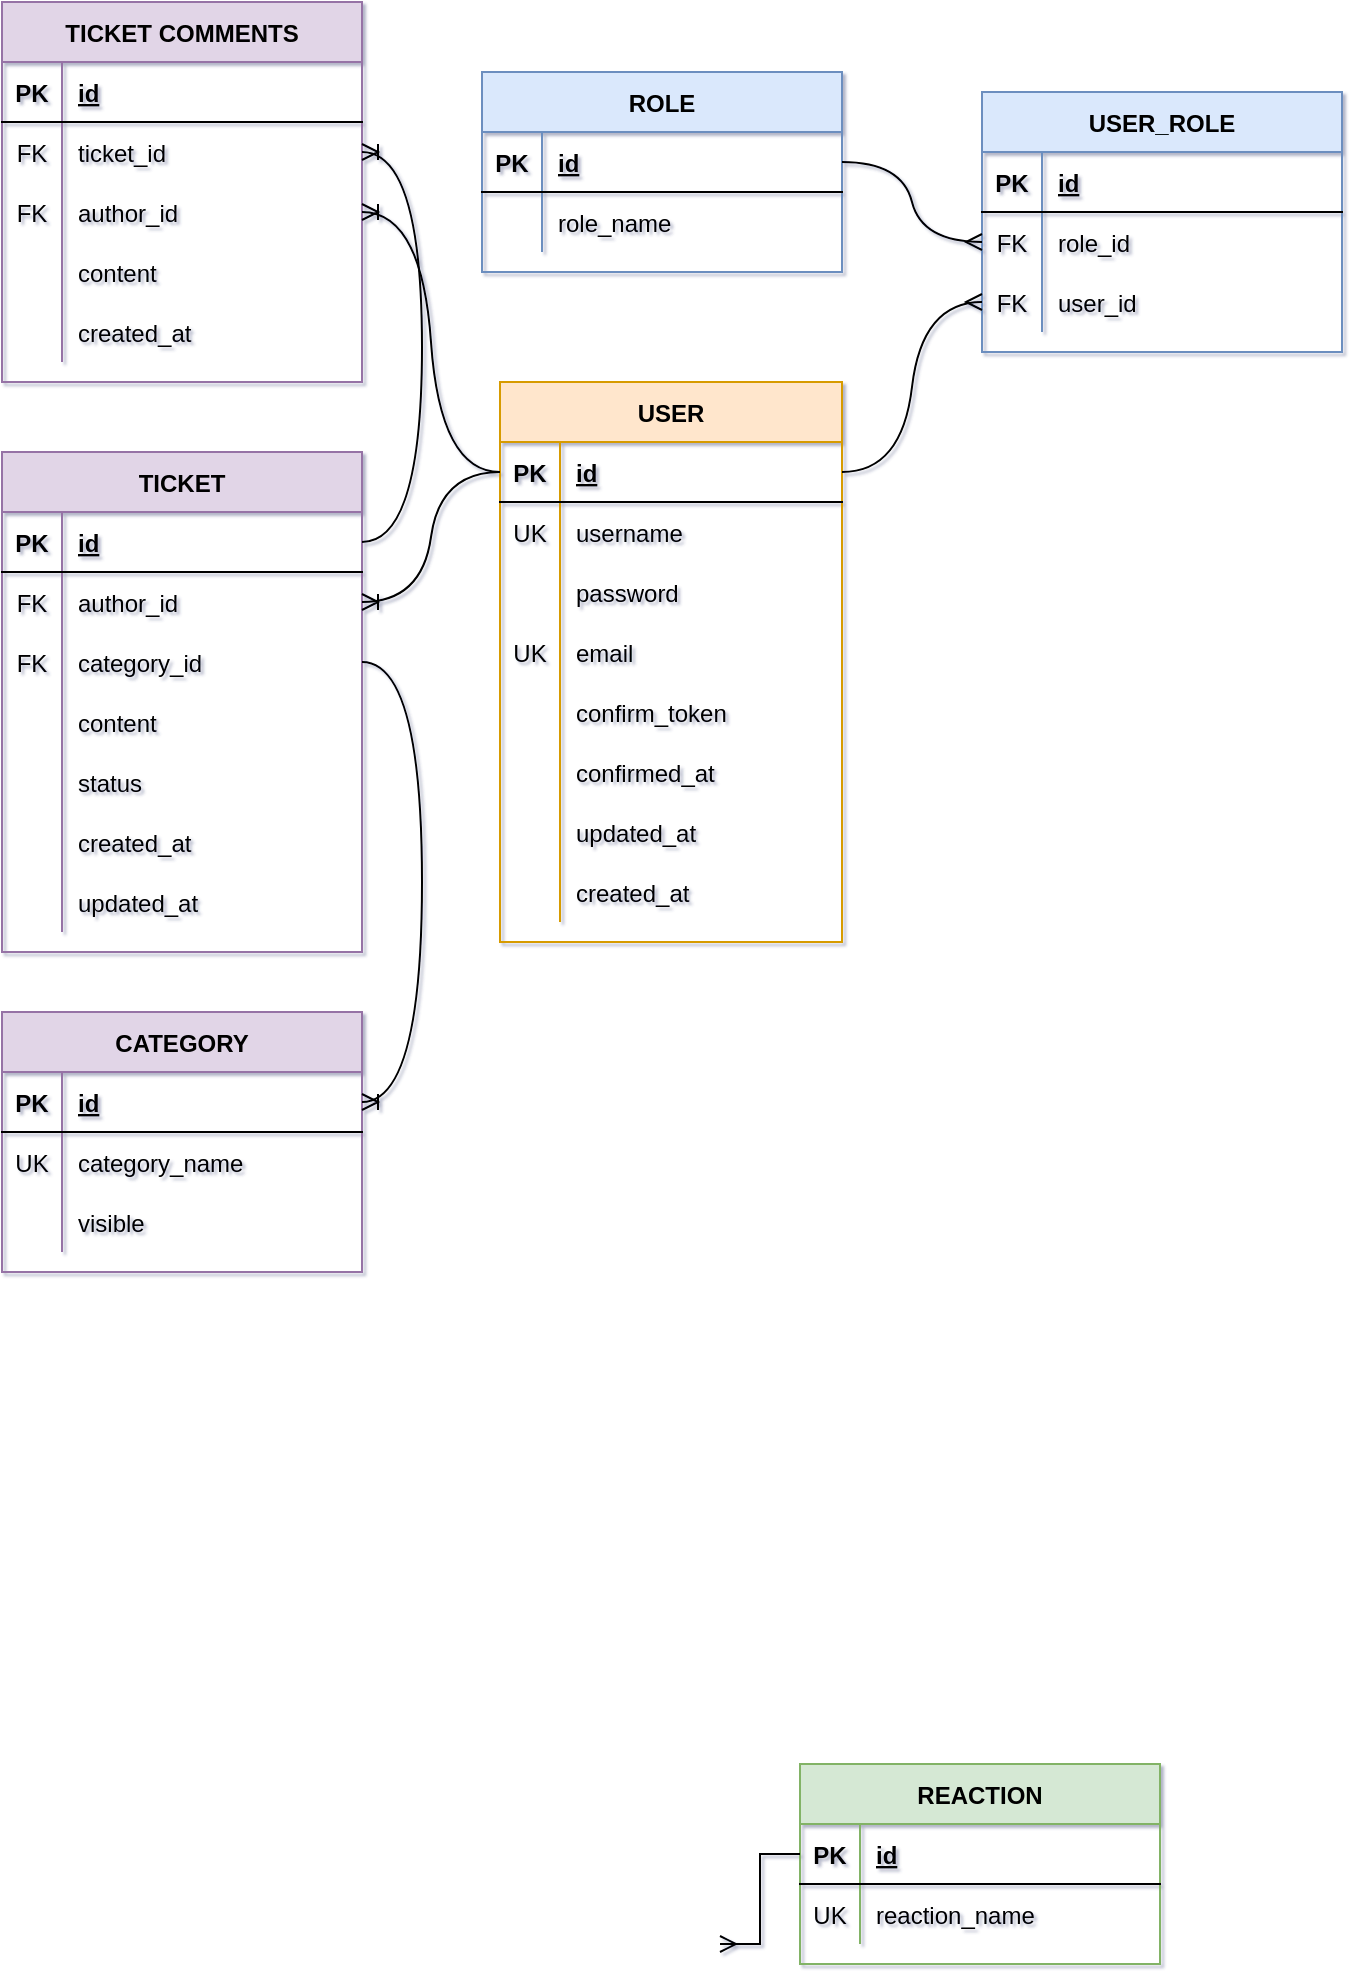 <mxfile version="20.4.0" type="github">
  <diagram id="6ecqjUtp2Upw4rQGvzzp" name="Pagina-1">
    <mxGraphModel dx="1221" dy="1841" grid="1" gridSize="10" guides="1" tooltips="1" connect="1" arrows="1" fold="1" page="1" pageScale="1" pageWidth="827" pageHeight="1169" background="none" math="0" shadow="1">
      <root>
        <mxCell id="0" />
        <mxCell id="1" parent="0" />
        <mxCell id="YcJKVttibNFS76llc7g4-1" value="USER" style="shape=table;startSize=30;container=1;collapsible=1;childLayout=tableLayout;fixedRows=1;rowLines=0;fontStyle=1;align=center;resizeLast=1;fillColor=#ffe6cc;strokeColor=#d79b00;" parent="1" vertex="1">
          <mxGeometry x="820" y="-535" width="171" height="280" as="geometry" />
        </mxCell>
        <mxCell id="YcJKVttibNFS76llc7g4-2" value="" style="shape=tableRow;horizontal=0;startSize=0;swimlaneHead=0;swimlaneBody=0;fillColor=none;collapsible=0;dropTarget=0;points=[[0,0.5],[1,0.5]];portConstraint=eastwest;top=0;left=0;right=0;bottom=1;" parent="YcJKVttibNFS76llc7g4-1" vertex="1">
          <mxGeometry y="30" width="171" height="30" as="geometry" />
        </mxCell>
        <mxCell id="YcJKVttibNFS76llc7g4-3" value="PK" style="shape=partialRectangle;connectable=0;fillColor=none;top=0;left=0;bottom=0;right=0;fontStyle=1;overflow=hidden;" parent="YcJKVttibNFS76llc7g4-2" vertex="1">
          <mxGeometry width="30" height="30" as="geometry">
            <mxRectangle width="30" height="30" as="alternateBounds" />
          </mxGeometry>
        </mxCell>
        <mxCell id="YcJKVttibNFS76llc7g4-4" value="id" style="shape=partialRectangle;connectable=0;fillColor=none;top=0;left=0;bottom=0;right=0;align=left;spacingLeft=6;fontStyle=5;overflow=hidden;" parent="YcJKVttibNFS76llc7g4-2" vertex="1">
          <mxGeometry x="30" width="141" height="30" as="geometry">
            <mxRectangle width="141" height="30" as="alternateBounds" />
          </mxGeometry>
        </mxCell>
        <mxCell id="YcJKVttibNFS76llc7g4-5" value="" style="shape=tableRow;horizontal=0;startSize=0;swimlaneHead=0;swimlaneBody=0;fillColor=none;collapsible=0;dropTarget=0;points=[[0,0.5],[1,0.5]];portConstraint=eastwest;top=0;left=0;right=0;bottom=0;" parent="YcJKVttibNFS76llc7g4-1" vertex="1">
          <mxGeometry y="60" width="171" height="30" as="geometry" />
        </mxCell>
        <mxCell id="YcJKVttibNFS76llc7g4-6" value="UK" style="shape=partialRectangle;connectable=0;fillColor=none;top=0;left=0;bottom=0;right=0;editable=1;overflow=hidden;" parent="YcJKVttibNFS76llc7g4-5" vertex="1">
          <mxGeometry width="30" height="30" as="geometry">
            <mxRectangle width="30" height="30" as="alternateBounds" />
          </mxGeometry>
        </mxCell>
        <mxCell id="YcJKVttibNFS76llc7g4-7" value="username" style="shape=partialRectangle;connectable=0;fillColor=none;top=0;left=0;bottom=0;right=0;align=left;spacingLeft=6;overflow=hidden;" parent="YcJKVttibNFS76llc7g4-5" vertex="1">
          <mxGeometry x="30" width="141" height="30" as="geometry">
            <mxRectangle width="141" height="30" as="alternateBounds" />
          </mxGeometry>
        </mxCell>
        <mxCell id="YcJKVttibNFS76llc7g4-8" value="" style="shape=tableRow;horizontal=0;startSize=0;swimlaneHead=0;swimlaneBody=0;fillColor=none;collapsible=0;dropTarget=0;points=[[0,0.5],[1,0.5]];portConstraint=eastwest;top=0;left=0;right=0;bottom=0;" parent="YcJKVttibNFS76llc7g4-1" vertex="1">
          <mxGeometry y="90" width="171" height="30" as="geometry" />
        </mxCell>
        <mxCell id="YcJKVttibNFS76llc7g4-9" value="" style="shape=partialRectangle;connectable=0;fillColor=none;top=0;left=0;bottom=0;right=0;editable=1;overflow=hidden;" parent="YcJKVttibNFS76llc7g4-8" vertex="1">
          <mxGeometry width="30" height="30" as="geometry">
            <mxRectangle width="30" height="30" as="alternateBounds" />
          </mxGeometry>
        </mxCell>
        <mxCell id="YcJKVttibNFS76llc7g4-10" value="password" style="shape=partialRectangle;connectable=0;fillColor=none;top=0;left=0;bottom=0;right=0;align=left;spacingLeft=6;overflow=hidden;" parent="YcJKVttibNFS76llc7g4-8" vertex="1">
          <mxGeometry x="30" width="141" height="30" as="geometry">
            <mxRectangle width="141" height="30" as="alternateBounds" />
          </mxGeometry>
        </mxCell>
        <mxCell id="YcJKVttibNFS76llc7g4-11" value="" style="shape=tableRow;horizontal=0;startSize=0;swimlaneHead=0;swimlaneBody=0;fillColor=none;collapsible=0;dropTarget=0;points=[[0,0.5],[1,0.5]];portConstraint=eastwest;top=0;left=0;right=0;bottom=0;" parent="YcJKVttibNFS76llc7g4-1" vertex="1">
          <mxGeometry y="120" width="171" height="30" as="geometry" />
        </mxCell>
        <mxCell id="YcJKVttibNFS76llc7g4-12" value="UK" style="shape=partialRectangle;connectable=0;fillColor=none;top=0;left=0;bottom=0;right=0;editable=1;overflow=hidden;" parent="YcJKVttibNFS76llc7g4-11" vertex="1">
          <mxGeometry width="30" height="30" as="geometry">
            <mxRectangle width="30" height="30" as="alternateBounds" />
          </mxGeometry>
        </mxCell>
        <mxCell id="YcJKVttibNFS76llc7g4-13" value="email" style="shape=partialRectangle;connectable=0;fillColor=none;top=0;left=0;bottom=0;right=0;align=left;spacingLeft=6;overflow=hidden;" parent="YcJKVttibNFS76llc7g4-11" vertex="1">
          <mxGeometry x="30" width="141" height="30" as="geometry">
            <mxRectangle width="141" height="30" as="alternateBounds" />
          </mxGeometry>
        </mxCell>
        <mxCell id="kkwp_omtzFGMAjGor4be-14" style="shape=tableRow;horizontal=0;startSize=0;swimlaneHead=0;swimlaneBody=0;fillColor=none;collapsible=0;dropTarget=0;points=[[0,0.5],[1,0.5]];portConstraint=eastwest;top=0;left=0;right=0;bottom=0;" parent="YcJKVttibNFS76llc7g4-1" vertex="1">
          <mxGeometry y="150" width="171" height="30" as="geometry" />
        </mxCell>
        <mxCell id="kkwp_omtzFGMAjGor4be-15" style="shape=partialRectangle;connectable=0;fillColor=none;top=0;left=0;bottom=0;right=0;editable=1;overflow=hidden;" parent="kkwp_omtzFGMAjGor4be-14" vertex="1">
          <mxGeometry width="30" height="30" as="geometry">
            <mxRectangle width="30" height="30" as="alternateBounds" />
          </mxGeometry>
        </mxCell>
        <mxCell id="kkwp_omtzFGMAjGor4be-16" value="confirm_token" style="shape=partialRectangle;connectable=0;fillColor=none;top=0;left=0;bottom=0;right=0;align=left;spacingLeft=6;overflow=hidden;" parent="kkwp_omtzFGMAjGor4be-14" vertex="1">
          <mxGeometry x="30" width="141" height="30" as="geometry">
            <mxRectangle width="141" height="30" as="alternateBounds" />
          </mxGeometry>
        </mxCell>
        <mxCell id="YcJKVttibNFS76llc7g4-20" style="shape=tableRow;horizontal=0;startSize=0;swimlaneHead=0;swimlaneBody=0;fillColor=none;collapsible=0;dropTarget=0;points=[[0,0.5],[1,0.5]];portConstraint=eastwest;top=0;left=0;right=0;bottom=0;" parent="YcJKVttibNFS76llc7g4-1" vertex="1">
          <mxGeometry y="180" width="171" height="30" as="geometry" />
        </mxCell>
        <mxCell id="YcJKVttibNFS76llc7g4-21" style="shape=partialRectangle;connectable=0;fillColor=none;top=0;left=0;bottom=0;right=0;editable=1;overflow=hidden;" parent="YcJKVttibNFS76llc7g4-20" vertex="1">
          <mxGeometry width="30" height="30" as="geometry">
            <mxRectangle width="30" height="30" as="alternateBounds" />
          </mxGeometry>
        </mxCell>
        <mxCell id="YcJKVttibNFS76llc7g4-22" value="confirmed_at" style="shape=partialRectangle;connectable=0;fillColor=none;top=0;left=0;bottom=0;right=0;align=left;spacingLeft=6;overflow=hidden;" parent="YcJKVttibNFS76llc7g4-20" vertex="1">
          <mxGeometry x="30" width="141" height="30" as="geometry">
            <mxRectangle width="141" height="30" as="alternateBounds" />
          </mxGeometry>
        </mxCell>
        <mxCell id="YcJKVttibNFS76llc7g4-26" style="shape=tableRow;horizontal=0;startSize=0;swimlaneHead=0;swimlaneBody=0;fillColor=none;collapsible=0;dropTarget=0;points=[[0,0.5],[1,0.5]];portConstraint=eastwest;top=0;left=0;right=0;bottom=0;" parent="YcJKVttibNFS76llc7g4-1" vertex="1">
          <mxGeometry y="210" width="171" height="30" as="geometry" />
        </mxCell>
        <mxCell id="YcJKVttibNFS76llc7g4-27" style="shape=partialRectangle;connectable=0;fillColor=none;top=0;left=0;bottom=0;right=0;editable=1;overflow=hidden;" parent="YcJKVttibNFS76llc7g4-26" vertex="1">
          <mxGeometry width="30" height="30" as="geometry">
            <mxRectangle width="30" height="30" as="alternateBounds" />
          </mxGeometry>
        </mxCell>
        <mxCell id="YcJKVttibNFS76llc7g4-28" value="updated_at" style="shape=partialRectangle;connectable=0;fillColor=none;top=0;left=0;bottom=0;right=0;align=left;spacingLeft=6;overflow=hidden;" parent="YcJKVttibNFS76llc7g4-26" vertex="1">
          <mxGeometry x="30" width="141" height="30" as="geometry">
            <mxRectangle width="141" height="30" as="alternateBounds" />
          </mxGeometry>
        </mxCell>
        <mxCell id="YcJKVttibNFS76llc7g4-23" style="shape=tableRow;horizontal=0;startSize=0;swimlaneHead=0;swimlaneBody=0;fillColor=none;collapsible=0;dropTarget=0;points=[[0,0.5],[1,0.5]];portConstraint=eastwest;top=0;left=0;right=0;bottom=0;" parent="YcJKVttibNFS76llc7g4-1" vertex="1">
          <mxGeometry y="240" width="171" height="30" as="geometry" />
        </mxCell>
        <mxCell id="YcJKVttibNFS76llc7g4-24" style="shape=partialRectangle;connectable=0;fillColor=none;top=0;left=0;bottom=0;right=0;editable=1;overflow=hidden;" parent="YcJKVttibNFS76llc7g4-23" vertex="1">
          <mxGeometry width="30" height="30" as="geometry">
            <mxRectangle width="30" height="30" as="alternateBounds" />
          </mxGeometry>
        </mxCell>
        <mxCell id="YcJKVttibNFS76llc7g4-25" value="created_at" style="shape=partialRectangle;connectable=0;fillColor=none;top=0;left=0;bottom=0;right=0;align=left;spacingLeft=6;overflow=hidden;" parent="YcJKVttibNFS76llc7g4-23" vertex="1">
          <mxGeometry x="30" width="141" height="30" as="geometry">
            <mxRectangle width="141" height="30" as="alternateBounds" />
          </mxGeometry>
        </mxCell>
        <mxCell id="YcJKVttibNFS76llc7g4-140" value="REACTION" style="shape=table;startSize=30;container=1;collapsible=1;childLayout=tableLayout;fixedRows=1;rowLines=0;fontStyle=1;align=center;resizeLast=1;fillColor=#d5e8d4;strokeColor=#82b366;" parent="1" vertex="1">
          <mxGeometry x="970" y="156" width="180" height="100" as="geometry" />
        </mxCell>
        <mxCell id="YcJKVttibNFS76llc7g4-141" value="" style="shape=tableRow;horizontal=0;startSize=0;swimlaneHead=0;swimlaneBody=0;fillColor=none;collapsible=0;dropTarget=0;points=[[0,0.5],[1,0.5]];portConstraint=eastwest;top=0;left=0;right=0;bottom=1;" parent="YcJKVttibNFS76llc7g4-140" vertex="1">
          <mxGeometry y="30" width="180" height="30" as="geometry" />
        </mxCell>
        <mxCell id="YcJKVttibNFS76llc7g4-142" value="PK" style="shape=partialRectangle;connectable=0;fillColor=none;top=0;left=0;bottom=0;right=0;fontStyle=1;overflow=hidden;" parent="YcJKVttibNFS76llc7g4-141" vertex="1">
          <mxGeometry width="30" height="30" as="geometry">
            <mxRectangle width="30" height="30" as="alternateBounds" />
          </mxGeometry>
        </mxCell>
        <mxCell id="YcJKVttibNFS76llc7g4-143" value="id" style="shape=partialRectangle;connectable=0;fillColor=none;top=0;left=0;bottom=0;right=0;align=left;spacingLeft=6;fontStyle=5;overflow=hidden;" parent="YcJKVttibNFS76llc7g4-141" vertex="1">
          <mxGeometry x="30" width="150" height="30" as="geometry">
            <mxRectangle width="150" height="30" as="alternateBounds" />
          </mxGeometry>
        </mxCell>
        <mxCell id="YcJKVttibNFS76llc7g4-144" value="" style="shape=tableRow;horizontal=0;startSize=0;swimlaneHead=0;swimlaneBody=0;fillColor=none;collapsible=0;dropTarget=0;points=[[0,0.5],[1,0.5]];portConstraint=eastwest;top=0;left=0;right=0;bottom=0;" parent="YcJKVttibNFS76llc7g4-140" vertex="1">
          <mxGeometry y="60" width="180" height="30" as="geometry" />
        </mxCell>
        <mxCell id="YcJKVttibNFS76llc7g4-145" value="UK" style="shape=partialRectangle;connectable=0;fillColor=none;top=0;left=0;bottom=0;right=0;editable=1;overflow=hidden;" parent="YcJKVttibNFS76llc7g4-144" vertex="1">
          <mxGeometry width="30" height="30" as="geometry">
            <mxRectangle width="30" height="30" as="alternateBounds" />
          </mxGeometry>
        </mxCell>
        <mxCell id="YcJKVttibNFS76llc7g4-146" value="reaction_name" style="shape=partialRectangle;connectable=0;fillColor=none;top=0;left=0;bottom=0;right=0;align=left;spacingLeft=6;overflow=hidden;" parent="YcJKVttibNFS76llc7g4-144" vertex="1">
          <mxGeometry x="30" width="150" height="30" as="geometry">
            <mxRectangle width="150" height="30" as="alternateBounds" />
          </mxGeometry>
        </mxCell>
        <mxCell id="YcJKVttibNFS76llc7g4-158" value="" style="edgeStyle=elbowEdgeStyle;fontSize=12;html=1;endArrow=ERmany;endFill=0;rounded=0;exitX=0;exitY=0.5;exitDx=0;exitDy=0;entryX=1;entryY=0.5;entryDx=0;entryDy=0;" parent="1" source="YcJKVttibNFS76llc7g4-141" edge="1">
          <mxGeometry width="100" height="100" relative="1" as="geometry">
            <mxPoint x="960" y="190.67" as="sourcePoint" />
            <mxPoint x="930" y="246" as="targetPoint" />
          </mxGeometry>
        </mxCell>
        <mxCell id="kkwp_omtzFGMAjGor4be-17" value="ROLE" style="shape=table;startSize=30;container=1;collapsible=1;childLayout=tableLayout;fixedRows=1;rowLines=0;fontStyle=1;align=center;resizeLast=1;fillColor=#dae8fc;strokeColor=#6c8ebf;direction=east;noLabel=0;portConstraintRotation=0;snapToPoint=0;perimeter=rectanglePerimeter;backgroundOutline=0;rotatable=1;" parent="1" vertex="1">
          <mxGeometry x="811" y="-690" width="180" height="100" as="geometry" />
        </mxCell>
        <mxCell id="kkwp_omtzFGMAjGor4be-18" value="" style="shape=tableRow;horizontal=0;startSize=0;swimlaneHead=0;swimlaneBody=0;fillColor=none;collapsible=0;dropTarget=0;points=[[0,0.5],[1,0.5]];portConstraint=eastwest;top=0;left=0;right=0;bottom=1;" parent="kkwp_omtzFGMAjGor4be-17" vertex="1">
          <mxGeometry y="30" width="180" height="30" as="geometry" />
        </mxCell>
        <mxCell id="kkwp_omtzFGMAjGor4be-19" value="PK" style="shape=partialRectangle;connectable=0;fillColor=none;top=0;left=0;bottom=0;right=0;fontStyle=1;overflow=hidden;" parent="kkwp_omtzFGMAjGor4be-18" vertex="1">
          <mxGeometry width="30" height="30" as="geometry">
            <mxRectangle width="30" height="30" as="alternateBounds" />
          </mxGeometry>
        </mxCell>
        <mxCell id="kkwp_omtzFGMAjGor4be-20" value="id" style="shape=partialRectangle;connectable=0;fillColor=none;top=0;left=0;bottom=0;right=0;align=left;spacingLeft=6;fontStyle=5;overflow=hidden;" parent="kkwp_omtzFGMAjGor4be-18" vertex="1">
          <mxGeometry x="30" width="150" height="30" as="geometry">
            <mxRectangle width="150" height="30" as="alternateBounds" />
          </mxGeometry>
        </mxCell>
        <mxCell id="kkwp_omtzFGMAjGor4be-21" value="" style="shape=tableRow;horizontal=0;startSize=0;swimlaneHead=0;swimlaneBody=0;fillColor=none;collapsible=0;dropTarget=0;points=[[0,0.5],[1,0.5]];portConstraint=eastwest;top=0;left=0;right=0;bottom=0;" parent="kkwp_omtzFGMAjGor4be-17" vertex="1">
          <mxGeometry y="60" width="180" height="30" as="geometry" />
        </mxCell>
        <mxCell id="kkwp_omtzFGMAjGor4be-22" value="" style="shape=partialRectangle;connectable=0;fillColor=none;top=0;left=0;bottom=0;right=0;editable=1;overflow=hidden;" parent="kkwp_omtzFGMAjGor4be-21" vertex="1">
          <mxGeometry width="30" height="30" as="geometry">
            <mxRectangle width="30" height="30" as="alternateBounds" />
          </mxGeometry>
        </mxCell>
        <mxCell id="kkwp_omtzFGMAjGor4be-23" value="role_name" style="shape=partialRectangle;connectable=0;fillColor=none;top=0;left=0;bottom=0;right=0;align=left;spacingLeft=6;overflow=hidden;" parent="kkwp_omtzFGMAjGor4be-21" vertex="1">
          <mxGeometry x="30" width="150" height="30" as="geometry">
            <mxRectangle width="150" height="30" as="alternateBounds" />
          </mxGeometry>
        </mxCell>
        <mxCell id="kkwp_omtzFGMAjGor4be-45" value="USER_ROLE" style="shape=table;startSize=30;container=1;collapsible=1;childLayout=tableLayout;fixedRows=1;rowLines=0;fontStyle=1;align=center;resizeLast=1;fillColor=#dae8fc;strokeColor=#6c8ebf;" parent="1" vertex="1">
          <mxGeometry x="1061" y="-680" width="180" height="130" as="geometry" />
        </mxCell>
        <mxCell id="kkwp_omtzFGMAjGor4be-46" value="" style="shape=tableRow;horizontal=0;startSize=0;swimlaneHead=0;swimlaneBody=0;fillColor=none;collapsible=0;dropTarget=0;points=[[0,0.5],[1,0.5]];portConstraint=eastwest;top=0;left=0;right=0;bottom=1;" parent="kkwp_omtzFGMAjGor4be-45" vertex="1">
          <mxGeometry y="30" width="180" height="30" as="geometry" />
        </mxCell>
        <mxCell id="kkwp_omtzFGMAjGor4be-47" value="PK" style="shape=partialRectangle;connectable=0;fillColor=none;top=0;left=0;bottom=0;right=0;fontStyle=1;overflow=hidden;" parent="kkwp_omtzFGMAjGor4be-46" vertex="1">
          <mxGeometry width="30" height="30" as="geometry">
            <mxRectangle width="30" height="30" as="alternateBounds" />
          </mxGeometry>
        </mxCell>
        <mxCell id="kkwp_omtzFGMAjGor4be-48" value="id" style="shape=partialRectangle;connectable=0;fillColor=none;top=0;left=0;bottom=0;right=0;align=left;spacingLeft=6;fontStyle=5;overflow=hidden;" parent="kkwp_omtzFGMAjGor4be-46" vertex="1">
          <mxGeometry x="30" width="150" height="30" as="geometry">
            <mxRectangle width="150" height="30" as="alternateBounds" />
          </mxGeometry>
        </mxCell>
        <mxCell id="kkwp_omtzFGMAjGor4be-49" value="" style="shape=tableRow;horizontal=0;startSize=0;swimlaneHead=0;swimlaneBody=0;fillColor=none;collapsible=0;dropTarget=0;points=[[0,0.5],[1,0.5]];portConstraint=eastwest;top=0;left=0;right=0;bottom=0;" parent="kkwp_omtzFGMAjGor4be-45" vertex="1">
          <mxGeometry y="60" width="180" height="30" as="geometry" />
        </mxCell>
        <mxCell id="kkwp_omtzFGMAjGor4be-50" value="FK" style="shape=partialRectangle;connectable=0;fillColor=none;top=0;left=0;bottom=0;right=0;editable=1;overflow=hidden;" parent="kkwp_omtzFGMAjGor4be-49" vertex="1">
          <mxGeometry width="30" height="30" as="geometry">
            <mxRectangle width="30" height="30" as="alternateBounds" />
          </mxGeometry>
        </mxCell>
        <mxCell id="kkwp_omtzFGMAjGor4be-51" value="role_id" style="shape=partialRectangle;connectable=0;fillColor=none;top=0;left=0;bottom=0;right=0;align=left;spacingLeft=6;overflow=hidden;" parent="kkwp_omtzFGMAjGor4be-49" vertex="1">
          <mxGeometry x="30" width="150" height="30" as="geometry">
            <mxRectangle width="150" height="30" as="alternateBounds" />
          </mxGeometry>
        </mxCell>
        <mxCell id="kkwp_omtzFGMAjGor4be-52" value="" style="shape=tableRow;horizontal=0;startSize=0;swimlaneHead=0;swimlaneBody=0;fillColor=none;collapsible=0;dropTarget=0;points=[[0,0.5],[1,0.5]];portConstraint=eastwest;top=0;left=0;right=0;bottom=0;" parent="kkwp_omtzFGMAjGor4be-45" vertex="1">
          <mxGeometry y="90" width="180" height="30" as="geometry" />
        </mxCell>
        <mxCell id="kkwp_omtzFGMAjGor4be-53" value="FK" style="shape=partialRectangle;connectable=0;fillColor=none;top=0;left=0;bottom=0;right=0;editable=1;overflow=hidden;" parent="kkwp_omtzFGMAjGor4be-52" vertex="1">
          <mxGeometry width="30" height="30" as="geometry">
            <mxRectangle width="30" height="30" as="alternateBounds" />
          </mxGeometry>
        </mxCell>
        <mxCell id="kkwp_omtzFGMAjGor4be-54" value="user_id" style="shape=partialRectangle;connectable=0;fillColor=none;top=0;left=0;bottom=0;right=0;align=left;spacingLeft=6;overflow=hidden;" parent="kkwp_omtzFGMAjGor4be-52" vertex="1">
          <mxGeometry x="30" width="150" height="30" as="geometry">
            <mxRectangle width="150" height="30" as="alternateBounds" />
          </mxGeometry>
        </mxCell>
        <mxCell id="kkwp_omtzFGMAjGor4be-59" value="" style="edgeStyle=entityRelationEdgeStyle;fontSize=12;html=1;endArrow=ERmany;shadow=0;strokeColor=default;strokeWidth=1;endSize=6;curved=1;" parent="1" source="YcJKVttibNFS76llc7g4-2" target="kkwp_omtzFGMAjGor4be-52" edge="1">
          <mxGeometry width="100" height="100" relative="1" as="geometry">
            <mxPoint x="1041" y="-380" as="sourcePoint" />
            <mxPoint x="1141" y="-480" as="targetPoint" />
          </mxGeometry>
        </mxCell>
        <mxCell id="kkwp_omtzFGMAjGor4be-60" value="" style="edgeStyle=entityRelationEdgeStyle;fontSize=12;html=1;endArrow=ERmany;shadow=0;strokeColor=default;strokeWidth=1;endSize=6;curved=1;" parent="1" source="kkwp_omtzFGMAjGor4be-18" target="kkwp_omtzFGMAjGor4be-49" edge="1">
          <mxGeometry width="100" height="100" relative="1" as="geometry">
            <mxPoint x="1111" y="-380" as="sourcePoint" />
            <mxPoint x="1091" y="-480" as="targetPoint" />
          </mxGeometry>
        </mxCell>
        <mxCell id="N349OyXbHT26s4Y-sN-R-1" value="TICKET" style="shape=table;startSize=30;container=1;collapsible=1;childLayout=tableLayout;fixedRows=1;rowLines=0;fontStyle=1;align=center;resizeLast=1;fillColor=#e1d5e7;strokeColor=#9673a6;" parent="1" vertex="1">
          <mxGeometry x="571" y="-500" width="180" height="250" as="geometry" />
        </mxCell>
        <mxCell id="N349OyXbHT26s4Y-sN-R-2" value="" style="shape=tableRow;horizontal=0;startSize=0;swimlaneHead=0;swimlaneBody=0;fillColor=none;collapsible=0;dropTarget=0;points=[[0,0.5],[1,0.5]];portConstraint=eastwest;top=0;left=0;right=0;bottom=1;" parent="N349OyXbHT26s4Y-sN-R-1" vertex="1">
          <mxGeometry y="30" width="180" height="30" as="geometry" />
        </mxCell>
        <mxCell id="N349OyXbHT26s4Y-sN-R-3" value="PK" style="shape=partialRectangle;connectable=0;fillColor=none;top=0;left=0;bottom=0;right=0;fontStyle=1;overflow=hidden;" parent="N349OyXbHT26s4Y-sN-R-2" vertex="1">
          <mxGeometry width="30" height="30" as="geometry">
            <mxRectangle width="30" height="30" as="alternateBounds" />
          </mxGeometry>
        </mxCell>
        <mxCell id="N349OyXbHT26s4Y-sN-R-4" value="id" style="shape=partialRectangle;connectable=0;fillColor=none;top=0;left=0;bottom=0;right=0;align=left;spacingLeft=6;fontStyle=5;overflow=hidden;" parent="N349OyXbHT26s4Y-sN-R-2" vertex="1">
          <mxGeometry x="30" width="150" height="30" as="geometry">
            <mxRectangle width="150" height="30" as="alternateBounds" />
          </mxGeometry>
        </mxCell>
        <mxCell id="N349OyXbHT26s4Y-sN-R-5" value="" style="shape=tableRow;horizontal=0;startSize=0;swimlaneHead=0;swimlaneBody=0;fillColor=none;collapsible=0;dropTarget=0;points=[[0,0.5],[1,0.5]];portConstraint=eastwest;top=0;left=0;right=0;bottom=0;" parent="N349OyXbHT26s4Y-sN-R-1" vertex="1">
          <mxGeometry y="60" width="180" height="30" as="geometry" />
        </mxCell>
        <mxCell id="N349OyXbHT26s4Y-sN-R-6" value="FK" style="shape=partialRectangle;connectable=0;fillColor=none;top=0;left=0;bottom=0;right=0;editable=1;overflow=hidden;" parent="N349OyXbHT26s4Y-sN-R-5" vertex="1">
          <mxGeometry width="30" height="30" as="geometry">
            <mxRectangle width="30" height="30" as="alternateBounds" />
          </mxGeometry>
        </mxCell>
        <mxCell id="N349OyXbHT26s4Y-sN-R-7" value="author_id" style="shape=partialRectangle;connectable=0;fillColor=none;top=0;left=0;bottom=0;right=0;align=left;spacingLeft=6;overflow=hidden;" parent="N349OyXbHT26s4Y-sN-R-5" vertex="1">
          <mxGeometry x="30" width="150" height="30" as="geometry">
            <mxRectangle width="150" height="30" as="alternateBounds" />
          </mxGeometry>
        </mxCell>
        <mxCell id="N349OyXbHT26s4Y-sN-R-8" value="" style="shape=tableRow;horizontal=0;startSize=0;swimlaneHead=0;swimlaneBody=0;fillColor=none;collapsible=0;dropTarget=0;points=[[0,0.5],[1,0.5]];portConstraint=eastwest;top=0;left=0;right=0;bottom=0;" parent="N349OyXbHT26s4Y-sN-R-1" vertex="1">
          <mxGeometry y="90" width="180" height="30" as="geometry" />
        </mxCell>
        <mxCell id="N349OyXbHT26s4Y-sN-R-9" value="FK" style="shape=partialRectangle;connectable=0;fillColor=none;top=0;left=0;bottom=0;right=0;editable=1;overflow=hidden;" parent="N349OyXbHT26s4Y-sN-R-8" vertex="1">
          <mxGeometry width="30" height="30" as="geometry">
            <mxRectangle width="30" height="30" as="alternateBounds" />
          </mxGeometry>
        </mxCell>
        <mxCell id="N349OyXbHT26s4Y-sN-R-10" value="category_id" style="shape=partialRectangle;connectable=0;fillColor=none;top=0;left=0;bottom=0;right=0;align=left;spacingLeft=6;overflow=hidden;" parent="N349OyXbHT26s4Y-sN-R-8" vertex="1">
          <mxGeometry x="30" width="150" height="30" as="geometry">
            <mxRectangle width="150" height="30" as="alternateBounds" />
          </mxGeometry>
        </mxCell>
        <mxCell id="N349OyXbHT26s4Y-sN-R-11" value="" style="shape=tableRow;horizontal=0;startSize=0;swimlaneHead=0;swimlaneBody=0;fillColor=none;collapsible=0;dropTarget=0;points=[[0,0.5],[1,0.5]];portConstraint=eastwest;top=0;left=0;right=0;bottom=0;" parent="N349OyXbHT26s4Y-sN-R-1" vertex="1">
          <mxGeometry y="120" width="180" height="30" as="geometry" />
        </mxCell>
        <mxCell id="N349OyXbHT26s4Y-sN-R-12" value="" style="shape=partialRectangle;connectable=0;fillColor=none;top=0;left=0;bottom=0;right=0;editable=1;overflow=hidden;" parent="N349OyXbHT26s4Y-sN-R-11" vertex="1">
          <mxGeometry width="30" height="30" as="geometry">
            <mxRectangle width="30" height="30" as="alternateBounds" />
          </mxGeometry>
        </mxCell>
        <mxCell id="N349OyXbHT26s4Y-sN-R-13" value="content" style="shape=partialRectangle;connectable=0;fillColor=none;top=0;left=0;bottom=0;right=0;align=left;spacingLeft=6;overflow=hidden;" parent="N349OyXbHT26s4Y-sN-R-11" vertex="1">
          <mxGeometry x="30" width="150" height="30" as="geometry">
            <mxRectangle width="150" height="30" as="alternateBounds" />
          </mxGeometry>
        </mxCell>
        <mxCell id="N349OyXbHT26s4Y-sN-R-17" style="shape=tableRow;horizontal=0;startSize=0;swimlaneHead=0;swimlaneBody=0;fillColor=none;collapsible=0;dropTarget=0;points=[[0,0.5],[1,0.5]];portConstraint=eastwest;top=0;left=0;right=0;bottom=0;" parent="N349OyXbHT26s4Y-sN-R-1" vertex="1">
          <mxGeometry y="150" width="180" height="30" as="geometry" />
        </mxCell>
        <mxCell id="N349OyXbHT26s4Y-sN-R-18" style="shape=partialRectangle;connectable=0;fillColor=none;top=0;left=0;bottom=0;right=0;editable=1;overflow=hidden;" parent="N349OyXbHT26s4Y-sN-R-17" vertex="1">
          <mxGeometry width="30" height="30" as="geometry">
            <mxRectangle width="30" height="30" as="alternateBounds" />
          </mxGeometry>
        </mxCell>
        <mxCell id="N349OyXbHT26s4Y-sN-R-19" value="status" style="shape=partialRectangle;connectable=0;fillColor=none;top=0;left=0;bottom=0;right=0;align=left;spacingLeft=6;overflow=hidden;" parent="N349OyXbHT26s4Y-sN-R-17" vertex="1">
          <mxGeometry x="30" width="150" height="30" as="geometry">
            <mxRectangle width="150" height="30" as="alternateBounds" />
          </mxGeometry>
        </mxCell>
        <mxCell id="N349OyXbHT26s4Y-sN-R-14" style="shape=tableRow;horizontal=0;startSize=0;swimlaneHead=0;swimlaneBody=0;fillColor=none;collapsible=0;dropTarget=0;points=[[0,0.5],[1,0.5]];portConstraint=eastwest;top=0;left=0;right=0;bottom=0;" parent="N349OyXbHT26s4Y-sN-R-1" vertex="1">
          <mxGeometry y="180" width="180" height="30" as="geometry" />
        </mxCell>
        <mxCell id="N349OyXbHT26s4Y-sN-R-15" style="shape=partialRectangle;connectable=0;fillColor=none;top=0;left=0;bottom=0;right=0;editable=1;overflow=hidden;" parent="N349OyXbHT26s4Y-sN-R-14" vertex="1">
          <mxGeometry width="30" height="30" as="geometry">
            <mxRectangle width="30" height="30" as="alternateBounds" />
          </mxGeometry>
        </mxCell>
        <mxCell id="N349OyXbHT26s4Y-sN-R-16" value="created_at" style="shape=partialRectangle;connectable=0;fillColor=none;top=0;left=0;bottom=0;right=0;align=left;spacingLeft=6;overflow=hidden;" parent="N349OyXbHT26s4Y-sN-R-14" vertex="1">
          <mxGeometry x="30" width="150" height="30" as="geometry">
            <mxRectangle width="150" height="30" as="alternateBounds" />
          </mxGeometry>
        </mxCell>
        <mxCell id="N349OyXbHT26s4Y-sN-R-20" style="shape=tableRow;horizontal=0;startSize=0;swimlaneHead=0;swimlaneBody=0;fillColor=none;collapsible=0;dropTarget=0;points=[[0,0.5],[1,0.5]];portConstraint=eastwest;top=0;left=0;right=0;bottom=0;" parent="N349OyXbHT26s4Y-sN-R-1" vertex="1">
          <mxGeometry y="210" width="180" height="30" as="geometry" />
        </mxCell>
        <mxCell id="N349OyXbHT26s4Y-sN-R-21" style="shape=partialRectangle;connectable=0;fillColor=none;top=0;left=0;bottom=0;right=0;editable=1;overflow=hidden;" parent="N349OyXbHT26s4Y-sN-R-20" vertex="1">
          <mxGeometry width="30" height="30" as="geometry">
            <mxRectangle width="30" height="30" as="alternateBounds" />
          </mxGeometry>
        </mxCell>
        <mxCell id="N349OyXbHT26s4Y-sN-R-22" value="updated_at" style="shape=partialRectangle;connectable=0;fillColor=none;top=0;left=0;bottom=0;right=0;align=left;spacingLeft=6;overflow=hidden;" parent="N349OyXbHT26s4Y-sN-R-20" vertex="1">
          <mxGeometry x="30" width="150" height="30" as="geometry">
            <mxRectangle width="150" height="30" as="alternateBounds" />
          </mxGeometry>
        </mxCell>
        <mxCell id="N349OyXbHT26s4Y-sN-R-23" value="" style="edgeStyle=entityRelationEdgeStyle;fontSize=12;html=1;endArrow=ERoneToMany;curved=1;" parent="1" source="YcJKVttibNFS76llc7g4-2" target="N349OyXbHT26s4Y-sN-R-5" edge="1">
          <mxGeometry width="100" height="100" relative="1" as="geometry">
            <mxPoint x="1061" y="-514" as="sourcePoint" />
            <mxPoint x="1161" y="-614" as="targetPoint" />
          </mxGeometry>
        </mxCell>
        <mxCell id="N349OyXbHT26s4Y-sN-R-24" value="CATEGORY" style="shape=table;startSize=30;container=1;collapsible=1;childLayout=tableLayout;fixedRows=1;rowLines=0;fontStyle=1;align=center;resizeLast=1;fillColor=#e1d5e7;strokeColor=#9673a6;" parent="1" vertex="1">
          <mxGeometry x="571" y="-220" width="180" height="130" as="geometry" />
        </mxCell>
        <mxCell id="N349OyXbHT26s4Y-sN-R-25" value="" style="shape=tableRow;horizontal=0;startSize=0;swimlaneHead=0;swimlaneBody=0;fillColor=none;collapsible=0;dropTarget=0;points=[[0,0.5],[1,0.5]];portConstraint=eastwest;top=0;left=0;right=0;bottom=1;" parent="N349OyXbHT26s4Y-sN-R-24" vertex="1">
          <mxGeometry y="30" width="180" height="30" as="geometry" />
        </mxCell>
        <mxCell id="N349OyXbHT26s4Y-sN-R-26" value="PK" style="shape=partialRectangle;connectable=0;fillColor=none;top=0;left=0;bottom=0;right=0;fontStyle=1;overflow=hidden;" parent="N349OyXbHT26s4Y-sN-R-25" vertex="1">
          <mxGeometry width="30" height="30" as="geometry">
            <mxRectangle width="30" height="30" as="alternateBounds" />
          </mxGeometry>
        </mxCell>
        <mxCell id="N349OyXbHT26s4Y-sN-R-27" value="id" style="shape=partialRectangle;connectable=0;fillColor=none;top=0;left=0;bottom=0;right=0;align=left;spacingLeft=6;fontStyle=5;overflow=hidden;" parent="N349OyXbHT26s4Y-sN-R-25" vertex="1">
          <mxGeometry x="30" width="150" height="30" as="geometry">
            <mxRectangle width="150" height="30" as="alternateBounds" />
          </mxGeometry>
        </mxCell>
        <mxCell id="N349OyXbHT26s4Y-sN-R-28" value="" style="shape=tableRow;horizontal=0;startSize=0;swimlaneHead=0;swimlaneBody=0;fillColor=none;collapsible=0;dropTarget=0;points=[[0,0.5],[1,0.5]];portConstraint=eastwest;top=0;left=0;right=0;bottom=0;" parent="N349OyXbHT26s4Y-sN-R-24" vertex="1">
          <mxGeometry y="60" width="180" height="30" as="geometry" />
        </mxCell>
        <mxCell id="N349OyXbHT26s4Y-sN-R-29" value="UK" style="shape=partialRectangle;connectable=0;fillColor=none;top=0;left=0;bottom=0;right=0;editable=1;overflow=hidden;" parent="N349OyXbHT26s4Y-sN-R-28" vertex="1">
          <mxGeometry width="30" height="30" as="geometry">
            <mxRectangle width="30" height="30" as="alternateBounds" />
          </mxGeometry>
        </mxCell>
        <mxCell id="N349OyXbHT26s4Y-sN-R-30" value="category_name" style="shape=partialRectangle;connectable=0;fillColor=none;top=0;left=0;bottom=0;right=0;align=left;spacingLeft=6;overflow=hidden;" parent="N349OyXbHT26s4Y-sN-R-28" vertex="1">
          <mxGeometry x="30" width="150" height="30" as="geometry">
            <mxRectangle width="150" height="30" as="alternateBounds" />
          </mxGeometry>
        </mxCell>
        <mxCell id="N349OyXbHT26s4Y-sN-R-31" value="" style="shape=tableRow;horizontal=0;startSize=0;swimlaneHead=0;swimlaneBody=0;fillColor=none;collapsible=0;dropTarget=0;points=[[0,0.5],[1,0.5]];portConstraint=eastwest;top=0;left=0;right=0;bottom=0;" parent="N349OyXbHT26s4Y-sN-R-24" vertex="1">
          <mxGeometry y="90" width="180" height="30" as="geometry" />
        </mxCell>
        <mxCell id="N349OyXbHT26s4Y-sN-R-32" value="" style="shape=partialRectangle;connectable=0;fillColor=none;top=0;left=0;bottom=0;right=0;editable=1;overflow=hidden;" parent="N349OyXbHT26s4Y-sN-R-31" vertex="1">
          <mxGeometry width="30" height="30" as="geometry">
            <mxRectangle width="30" height="30" as="alternateBounds" />
          </mxGeometry>
        </mxCell>
        <mxCell id="N349OyXbHT26s4Y-sN-R-33" value="visible" style="shape=partialRectangle;connectable=0;fillColor=none;top=0;left=0;bottom=0;right=0;align=left;spacingLeft=6;overflow=hidden;" parent="N349OyXbHT26s4Y-sN-R-31" vertex="1">
          <mxGeometry x="30" width="150" height="30" as="geometry">
            <mxRectangle width="150" height="30" as="alternateBounds" />
          </mxGeometry>
        </mxCell>
        <mxCell id="N349OyXbHT26s4Y-sN-R-37" value="" style="edgeStyle=entityRelationEdgeStyle;fontSize=12;html=1;endArrow=ERoneToMany;curved=1;" parent="1" source="N349OyXbHT26s4Y-sN-R-8" target="N349OyXbHT26s4Y-sN-R-25" edge="1">
          <mxGeometry width="100" height="100" relative="1" as="geometry">
            <mxPoint x="371" y="-230" as="sourcePoint" />
            <mxPoint x="471" y="-330" as="targetPoint" />
          </mxGeometry>
        </mxCell>
        <mxCell id="Pq7p2smpXKlHnTqFZLKe-1" value="TICKET COMMENTS" style="shape=table;startSize=30;container=1;collapsible=1;childLayout=tableLayout;fixedRows=1;rowLines=0;fontStyle=1;align=center;resizeLast=1;fillColor=#e1d5e7;strokeColor=#9673a6;" vertex="1" parent="1">
          <mxGeometry x="571" y="-725" width="180" height="190" as="geometry" />
        </mxCell>
        <mxCell id="Pq7p2smpXKlHnTqFZLKe-2" value="" style="shape=tableRow;horizontal=0;startSize=0;swimlaneHead=0;swimlaneBody=0;fillColor=none;collapsible=0;dropTarget=0;points=[[0,0.5],[1,0.5]];portConstraint=eastwest;top=0;left=0;right=0;bottom=1;" vertex="1" parent="Pq7p2smpXKlHnTqFZLKe-1">
          <mxGeometry y="30" width="180" height="30" as="geometry" />
        </mxCell>
        <mxCell id="Pq7p2smpXKlHnTqFZLKe-3" value="PK" style="shape=partialRectangle;connectable=0;fillColor=none;top=0;left=0;bottom=0;right=0;fontStyle=1;overflow=hidden;" vertex="1" parent="Pq7p2smpXKlHnTqFZLKe-2">
          <mxGeometry width="30" height="30" as="geometry">
            <mxRectangle width="30" height="30" as="alternateBounds" />
          </mxGeometry>
        </mxCell>
        <mxCell id="Pq7p2smpXKlHnTqFZLKe-4" value="id" style="shape=partialRectangle;connectable=0;fillColor=none;top=0;left=0;bottom=0;right=0;align=left;spacingLeft=6;fontStyle=5;overflow=hidden;" vertex="1" parent="Pq7p2smpXKlHnTqFZLKe-2">
          <mxGeometry x="30" width="150" height="30" as="geometry">
            <mxRectangle width="150" height="30" as="alternateBounds" />
          </mxGeometry>
        </mxCell>
        <mxCell id="Pq7p2smpXKlHnTqFZLKe-5" value="" style="shape=tableRow;horizontal=0;startSize=0;swimlaneHead=0;swimlaneBody=0;fillColor=none;collapsible=0;dropTarget=0;points=[[0,0.5],[1,0.5]];portConstraint=eastwest;top=0;left=0;right=0;bottom=0;" vertex="1" parent="Pq7p2smpXKlHnTqFZLKe-1">
          <mxGeometry y="60" width="180" height="30" as="geometry" />
        </mxCell>
        <mxCell id="Pq7p2smpXKlHnTqFZLKe-6" value="FK" style="shape=partialRectangle;connectable=0;fillColor=none;top=0;left=0;bottom=0;right=0;editable=1;overflow=hidden;" vertex="1" parent="Pq7p2smpXKlHnTqFZLKe-5">
          <mxGeometry width="30" height="30" as="geometry">
            <mxRectangle width="30" height="30" as="alternateBounds" />
          </mxGeometry>
        </mxCell>
        <mxCell id="Pq7p2smpXKlHnTqFZLKe-7" value="ticket_id" style="shape=partialRectangle;connectable=0;fillColor=none;top=0;left=0;bottom=0;right=0;align=left;spacingLeft=6;overflow=hidden;" vertex="1" parent="Pq7p2smpXKlHnTqFZLKe-5">
          <mxGeometry x="30" width="150" height="30" as="geometry">
            <mxRectangle width="150" height="30" as="alternateBounds" />
          </mxGeometry>
        </mxCell>
        <mxCell id="Pq7p2smpXKlHnTqFZLKe-8" value="" style="shape=tableRow;horizontal=0;startSize=0;swimlaneHead=0;swimlaneBody=0;fillColor=none;collapsible=0;dropTarget=0;points=[[0,0.5],[1,0.5]];portConstraint=eastwest;top=0;left=0;right=0;bottom=0;" vertex="1" parent="Pq7p2smpXKlHnTqFZLKe-1">
          <mxGeometry y="90" width="180" height="30" as="geometry" />
        </mxCell>
        <mxCell id="Pq7p2smpXKlHnTqFZLKe-9" value="FK" style="shape=partialRectangle;connectable=0;fillColor=none;top=0;left=0;bottom=0;right=0;editable=1;overflow=hidden;" vertex="1" parent="Pq7p2smpXKlHnTqFZLKe-8">
          <mxGeometry width="30" height="30" as="geometry">
            <mxRectangle width="30" height="30" as="alternateBounds" />
          </mxGeometry>
        </mxCell>
        <mxCell id="Pq7p2smpXKlHnTqFZLKe-10" value="author_id" style="shape=partialRectangle;connectable=0;fillColor=none;top=0;left=0;bottom=0;right=0;align=left;spacingLeft=6;overflow=hidden;" vertex="1" parent="Pq7p2smpXKlHnTqFZLKe-8">
          <mxGeometry x="30" width="150" height="30" as="geometry">
            <mxRectangle width="150" height="30" as="alternateBounds" />
          </mxGeometry>
        </mxCell>
        <mxCell id="Pq7p2smpXKlHnTqFZLKe-11" value="" style="shape=tableRow;horizontal=0;startSize=0;swimlaneHead=0;swimlaneBody=0;fillColor=none;collapsible=0;dropTarget=0;points=[[0,0.5],[1,0.5]];portConstraint=eastwest;top=0;left=0;right=0;bottom=0;" vertex="1" parent="Pq7p2smpXKlHnTqFZLKe-1">
          <mxGeometry y="120" width="180" height="30" as="geometry" />
        </mxCell>
        <mxCell id="Pq7p2smpXKlHnTqFZLKe-12" value="" style="shape=partialRectangle;connectable=0;fillColor=none;top=0;left=0;bottom=0;right=0;editable=1;overflow=hidden;" vertex="1" parent="Pq7p2smpXKlHnTqFZLKe-11">
          <mxGeometry width="30" height="30" as="geometry">
            <mxRectangle width="30" height="30" as="alternateBounds" />
          </mxGeometry>
        </mxCell>
        <mxCell id="Pq7p2smpXKlHnTqFZLKe-13" value="content" style="shape=partialRectangle;connectable=0;fillColor=none;top=0;left=0;bottom=0;right=0;align=left;spacingLeft=6;overflow=hidden;" vertex="1" parent="Pq7p2smpXKlHnTqFZLKe-11">
          <mxGeometry x="30" width="150" height="30" as="geometry">
            <mxRectangle width="150" height="30" as="alternateBounds" />
          </mxGeometry>
        </mxCell>
        <mxCell id="Pq7p2smpXKlHnTqFZLKe-17" style="shape=tableRow;horizontal=0;startSize=0;swimlaneHead=0;swimlaneBody=0;fillColor=none;collapsible=0;dropTarget=0;points=[[0,0.5],[1,0.5]];portConstraint=eastwest;top=0;left=0;right=0;bottom=0;" vertex="1" parent="Pq7p2smpXKlHnTqFZLKe-1">
          <mxGeometry y="150" width="180" height="30" as="geometry" />
        </mxCell>
        <mxCell id="Pq7p2smpXKlHnTqFZLKe-18" style="shape=partialRectangle;connectable=0;fillColor=none;top=0;left=0;bottom=0;right=0;editable=1;overflow=hidden;" vertex="1" parent="Pq7p2smpXKlHnTqFZLKe-17">
          <mxGeometry width="30" height="30" as="geometry">
            <mxRectangle width="30" height="30" as="alternateBounds" />
          </mxGeometry>
        </mxCell>
        <mxCell id="Pq7p2smpXKlHnTqFZLKe-19" value="created_at" style="shape=partialRectangle;connectable=0;fillColor=none;top=0;left=0;bottom=0;right=0;align=left;spacingLeft=6;overflow=hidden;" vertex="1" parent="Pq7p2smpXKlHnTqFZLKe-17">
          <mxGeometry x="30" width="150" height="30" as="geometry">
            <mxRectangle width="150" height="30" as="alternateBounds" />
          </mxGeometry>
        </mxCell>
        <mxCell id="Pq7p2smpXKlHnTqFZLKe-20" value="" style="edgeStyle=entityRelationEdgeStyle;fontSize=12;html=1;endArrow=ERoneToMany;curved=1;align=center;strokeWidth=1;exitX=1;exitY=0.5;exitDx=0;exitDy=0;" edge="1" parent="1" source="N349OyXbHT26s4Y-sN-R-2" target="Pq7p2smpXKlHnTqFZLKe-5">
          <mxGeometry width="100" height="100" relative="1" as="geometry">
            <mxPoint x="380" y="-430" as="sourcePoint" />
            <mxPoint x="550" y="-630" as="targetPoint" />
          </mxGeometry>
        </mxCell>
        <mxCell id="Pq7p2smpXKlHnTqFZLKe-21" value="" style="edgeStyle=entityRelationEdgeStyle;fontSize=12;html=1;endArrow=ERoneToMany;strokeWidth=1;curved=1;" edge="1" parent="1" source="YcJKVttibNFS76llc7g4-2" target="Pq7p2smpXKlHnTqFZLKe-8">
          <mxGeometry width="100" height="100" relative="1" as="geometry">
            <mxPoint x="560" y="-450" as="sourcePoint" />
            <mxPoint x="660" y="-550" as="targetPoint" />
          </mxGeometry>
        </mxCell>
      </root>
    </mxGraphModel>
  </diagram>
</mxfile>
